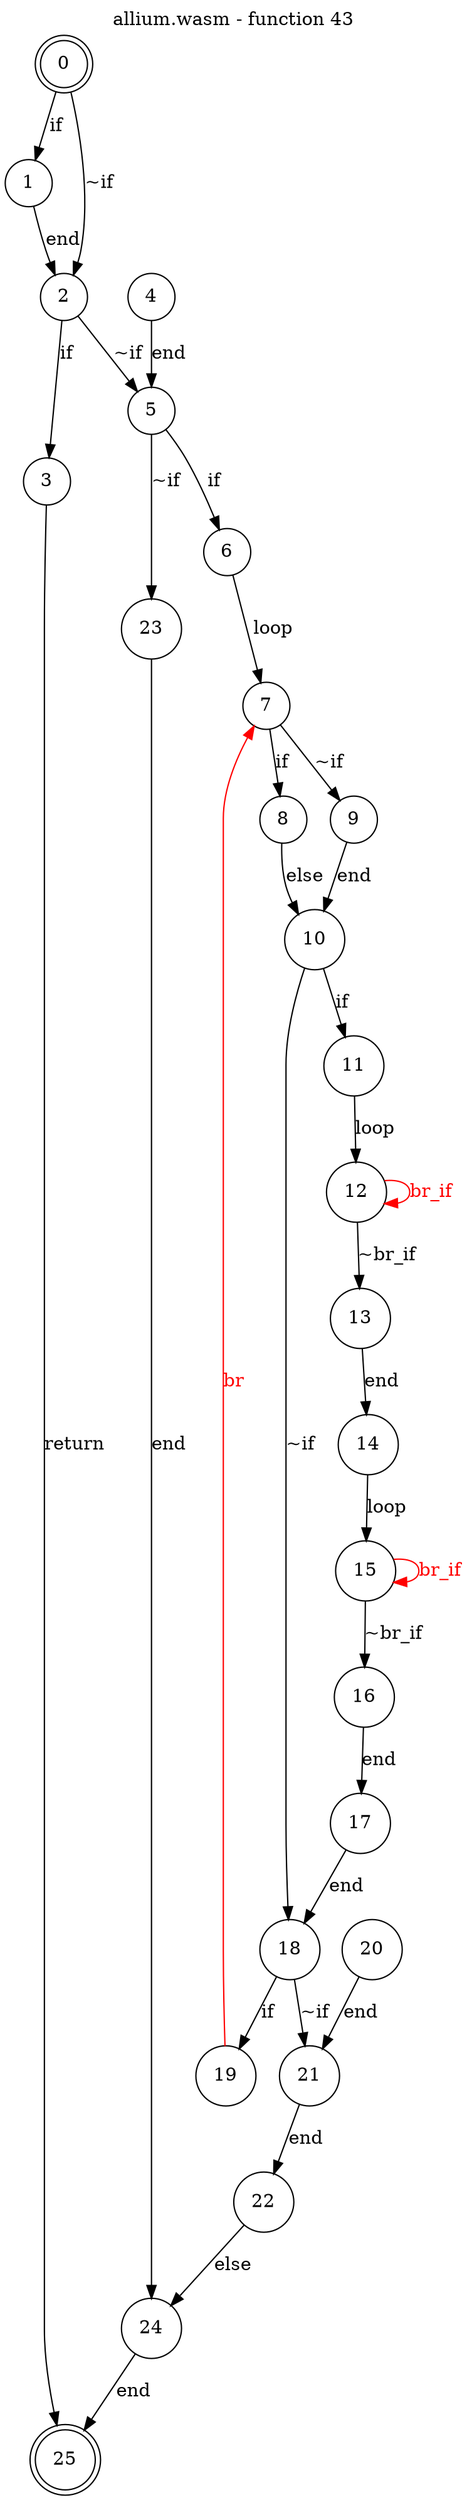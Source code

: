 digraph finite_state_machine {
    label = "allium.wasm - function 43"
    labelloc =  t
    labelfontsize = 16
    labelfontcolor = black
    labelfontname = "Helvetica"
    node [shape = doublecircle]; 0 25;
    node [shape = circle];
    0 -> 1[label="if"];
    0 -> 2[label="~if"];
    1 -> 2[label="end"];
    2 -> 3[label="if"];
    2 -> 5[label="~if"];
    3 -> 25[label="return"];
    4 -> 5[label="end"];
    5 -> 6[label="if"];
    5 -> 23[label="~if"];
    6 -> 7[label="loop"];
    7 -> 8[label="if"];
    7 -> 9[label="~if"];
    8 -> 10[label="else"];
    9 -> 10[label="end"];
    10 -> 11[label="if"];
    10 -> 18[label="~if"];
    11 -> 12[label="loop"];
    12 -> 13[label="~br_if"];
    12 -> 12[color="red" fontcolor="red" label="br_if"];
    13 -> 14[label="end"];
    14 -> 15[label="loop"];
    15 -> 16[label="~br_if"];
    15 -> 15[color="red" fontcolor="red" label="br_if"];
    16 -> 17[label="end"];
    17 -> 18[label="end"];
    18 -> 19[label="if"];
    18 -> 21[label="~if"];
    19 -> 7[color="red" fontcolor="red" label="br"];
    20 -> 21[label="end"];
    21 -> 22[label="end"];
    22 -> 24[label="else"];
    23 -> 24[label="end"];
    24 -> 25[label="end"];
}
